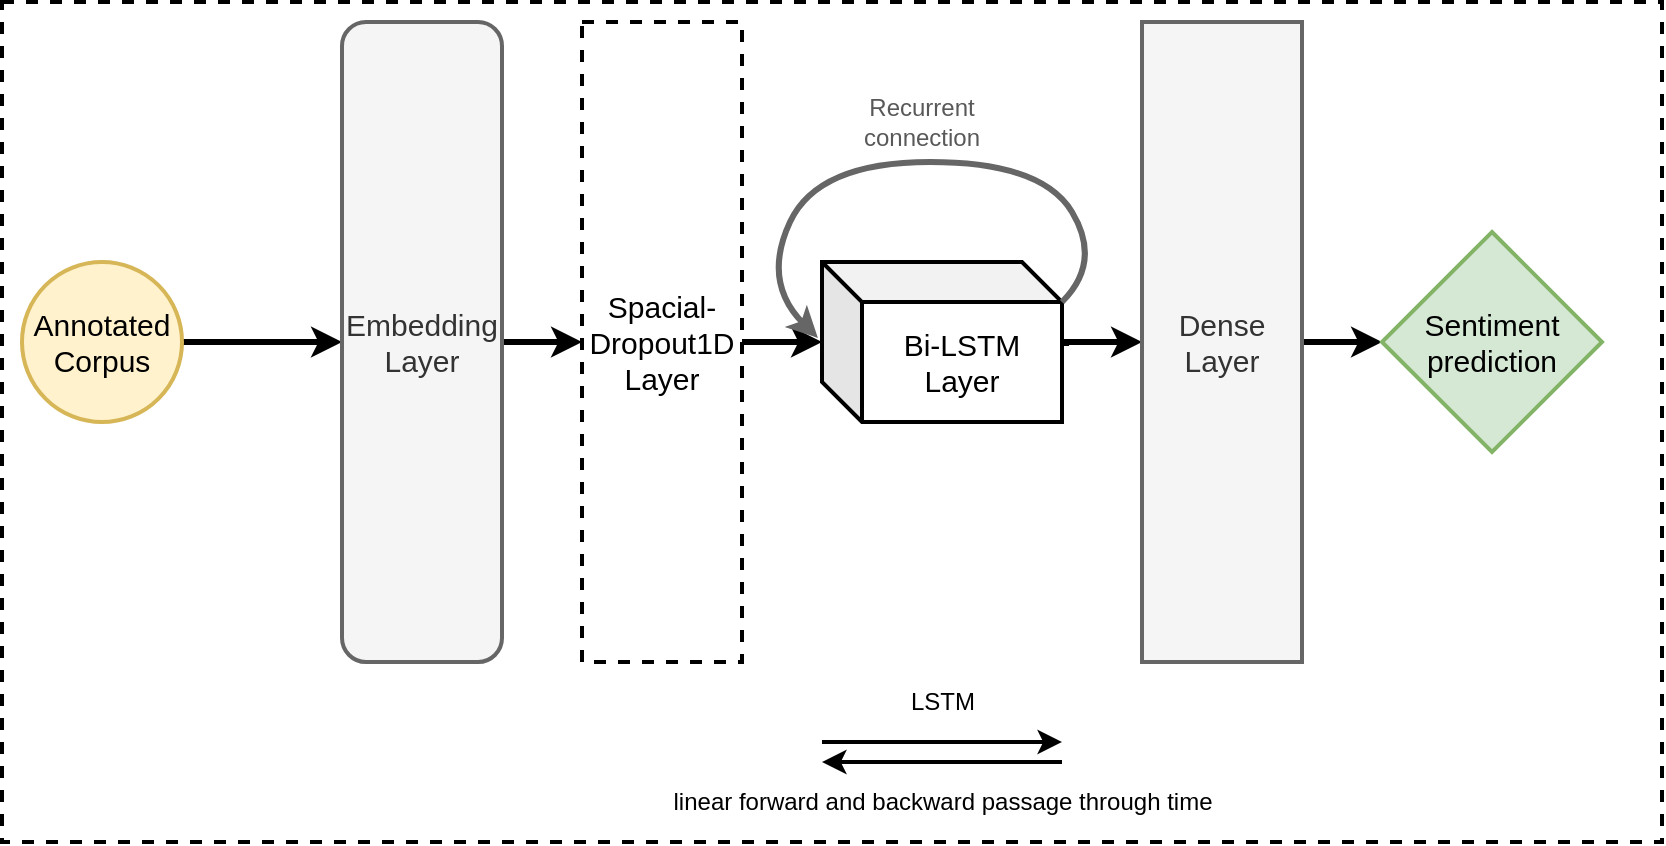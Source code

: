<mxfile version="14.8.4" type="github">
  <diagram id="Uovg6YuSNLJKUb7I6Q6U" name="Page-1">
    <mxGraphModel dx="1422" dy="751" grid="1" gridSize="10" guides="1" tooltips="1" connect="1" arrows="1" fold="1" page="1" pageScale="1" pageWidth="827" pageHeight="1169" math="0" shadow="0">
      <root>
        <mxCell id="0" />
        <mxCell id="1" parent="0" />
        <mxCell id="C6QmBlAjUVIIRl9YRSYg-1" style="edgeStyle=orthogonalEdgeStyle;rounded=0;orthogonalLoop=1;jettySize=auto;html=1;exitX=1;exitY=0.5;exitDx=0;exitDy=0;entryX=0;entryY=0.5;entryDx=0;entryDy=0;strokeWidth=3;" edge="1" parent="1" source="C6QmBlAjUVIIRl9YRSYg-2" target="C6QmBlAjUVIIRl9YRSYg-4">
          <mxGeometry relative="1" as="geometry" />
        </mxCell>
        <mxCell id="C6QmBlAjUVIIRl9YRSYg-2" value="&lt;font style=&quot;font-size: 15px&quot;&gt;Annotated Corpus&lt;/font&gt;" style="ellipse;whiteSpace=wrap;html=1;aspect=fixed;strokeWidth=2;fillColor=#fff2cc;strokeColor=#d6b656;" vertex="1" parent="1">
          <mxGeometry x="40" y="400" width="80" height="80" as="geometry" />
        </mxCell>
        <mxCell id="C6QmBlAjUVIIRl9YRSYg-3" style="edgeStyle=orthogonalEdgeStyle;rounded=0;orthogonalLoop=1;jettySize=auto;html=1;exitX=1;exitY=0.5;exitDx=0;exitDy=0;entryX=0;entryY=0.5;entryDx=0;entryDy=0;strokeWidth=3;" edge="1" parent="1" source="C6QmBlAjUVIIRl9YRSYg-4" target="C6QmBlAjUVIIRl9YRSYg-6">
          <mxGeometry relative="1" as="geometry" />
        </mxCell>
        <mxCell id="C6QmBlAjUVIIRl9YRSYg-4" value="&lt;font style=&quot;font-size: 15px&quot;&gt;Embedding Layer&lt;/font&gt;" style="rounded=1;whiteSpace=wrap;html=1;strokeWidth=2;fillColor=#f5f5f5;strokeColor=#666666;fontColor=#333333;" vertex="1" parent="1">
          <mxGeometry x="200" y="280" width="80" height="320" as="geometry" />
        </mxCell>
        <mxCell id="C6QmBlAjUVIIRl9YRSYg-5" style="edgeStyle=orthogonalEdgeStyle;rounded=0;orthogonalLoop=1;jettySize=auto;html=1;exitX=1;exitY=0.5;exitDx=0;exitDy=0;strokeWidth=3;" edge="1" parent="1" source="C6QmBlAjUVIIRl9YRSYg-6" target="C6QmBlAjUVIIRl9YRSYg-8">
          <mxGeometry relative="1" as="geometry" />
        </mxCell>
        <mxCell id="C6QmBlAjUVIIRl9YRSYg-6" value="&lt;font style=&quot;font-size: 15px&quot;&gt;Spacial-Dropout1D Layer&lt;/font&gt;" style="rounded=0;whiteSpace=wrap;html=1;strokeWidth=2;dashed=1;" vertex="1" parent="1">
          <mxGeometry x="320" y="280" width="80" height="320" as="geometry" />
        </mxCell>
        <mxCell id="C6QmBlAjUVIIRl9YRSYg-7" style="edgeStyle=orthogonalEdgeStyle;rounded=0;orthogonalLoop=1;jettySize=auto;html=1;exitX=1.017;exitY=0.525;exitDx=0;exitDy=0;exitPerimeter=0;strokeWidth=3;" edge="1" parent="1" source="C6QmBlAjUVIIRl9YRSYg-8" target="C6QmBlAjUVIIRl9YRSYg-10">
          <mxGeometry relative="1" as="geometry">
            <Array as="points">
              <mxPoint x="562" y="440" />
            </Array>
          </mxGeometry>
        </mxCell>
        <mxCell id="C6QmBlAjUVIIRl9YRSYg-8" value="&lt;font style=&quot;font-size: 15px&quot;&gt;Bi-LSTM Layer&lt;/font&gt;" style="shape=cube;whiteSpace=wrap;html=1;boundedLbl=1;backgroundOutline=1;darkOpacity=0.05;darkOpacity2=0.1;strokeWidth=2;" vertex="1" parent="1">
          <mxGeometry x="440" y="400" width="120" height="80" as="geometry" />
        </mxCell>
        <mxCell id="C6QmBlAjUVIIRl9YRSYg-9" style="edgeStyle=orthogonalEdgeStyle;rounded=0;orthogonalLoop=1;jettySize=auto;html=1;exitX=1;exitY=0.5;exitDx=0;exitDy=0;entryX=0;entryY=0.5;entryDx=0;entryDy=0;strokeWidth=3;" edge="1" parent="1" source="C6QmBlAjUVIIRl9YRSYg-10" target="C6QmBlAjUVIIRl9YRSYg-11">
          <mxGeometry relative="1" as="geometry" />
        </mxCell>
        <mxCell id="C6QmBlAjUVIIRl9YRSYg-10" value="&lt;font style=&quot;font-size: 15px&quot;&gt;Dense Layer&lt;/font&gt;" style="rounded=0;whiteSpace=wrap;html=1;strokeWidth=2;fillColor=#f5f5f5;strokeColor=#666666;fontColor=#333333;" vertex="1" parent="1">
          <mxGeometry x="600" y="280" width="80" height="320" as="geometry" />
        </mxCell>
        <mxCell id="C6QmBlAjUVIIRl9YRSYg-11" value="&lt;font style=&quot;font-size: 15px&quot;&gt;Sentiment prediction&lt;/font&gt;" style="rhombus;whiteSpace=wrap;html=1;strokeWidth=2;fillColor=#d5e8d4;strokeColor=#82b366;" vertex="1" parent="1">
          <mxGeometry x="720" y="385" width="110" height="110" as="geometry" />
        </mxCell>
        <mxCell id="C6QmBlAjUVIIRl9YRSYg-12" value="" style="curved=1;endArrow=classic;html=1;strokeWidth=3;entryX=-0.017;entryY=0.475;entryDx=0;entryDy=0;entryPerimeter=0;fillColor=#f5f5f5;strokeColor=#666666;" edge="1" parent="1" target="C6QmBlAjUVIIRl9YRSYg-8">
          <mxGeometry width="50" height="50" relative="1" as="geometry">
            <mxPoint x="560" y="420" as="sourcePoint" />
            <mxPoint x="420" y="410" as="targetPoint" />
            <Array as="points">
              <mxPoint x="580" y="400" />
              <mxPoint x="550" y="350" />
              <mxPoint x="438" y="350" />
              <mxPoint x="410" y="410" />
            </Array>
          </mxGeometry>
        </mxCell>
        <mxCell id="C6QmBlAjUVIIRl9YRSYg-13" value="&lt;font color=&quot;#595959&quot;&gt;Recurrent connection&lt;/font&gt;" style="text;html=1;strokeColor=none;fillColor=none;align=center;verticalAlign=middle;whiteSpace=wrap;rounded=0;dashed=1;" vertex="1" parent="1">
          <mxGeometry x="470" y="320" width="40" height="20" as="geometry" />
        </mxCell>
        <mxCell id="C6QmBlAjUVIIRl9YRSYg-14" value="" style="rounded=0;whiteSpace=wrap;html=1;dashed=1;strokeWidth=2;fillColor=none;" vertex="1" parent="1">
          <mxGeometry x="30" y="270" width="830" height="420" as="geometry" />
        </mxCell>
        <mxCell id="C6QmBlAjUVIIRl9YRSYg-17" value="" style="endArrow=classic;html=1;strokeWidth=2;" edge="1" parent="1">
          <mxGeometry width="50" height="50" relative="1" as="geometry">
            <mxPoint x="440" y="640" as="sourcePoint" />
            <mxPoint x="560" y="640" as="targetPoint" />
          </mxGeometry>
        </mxCell>
        <mxCell id="C6QmBlAjUVIIRl9YRSYg-18" value="linear forward and backward passage through time" style="text;html=1;align=center;verticalAlign=middle;resizable=0;points=[];autosize=1;strokeColor=none;" vertex="1" parent="1">
          <mxGeometry x="355" y="660" width="290" height="20" as="geometry" />
        </mxCell>
        <mxCell id="C6QmBlAjUVIIRl9YRSYg-19" value="LSTM" style="text;html=1;align=center;verticalAlign=middle;resizable=0;points=[];autosize=1;strokeColor=none;" vertex="1" parent="1">
          <mxGeometry x="475" y="610" width="50" height="20" as="geometry" />
        </mxCell>
        <mxCell id="C6QmBlAjUVIIRl9YRSYg-20" value="" style="endArrow=classic;html=1;strokeWidth=2;" edge="1" parent="1">
          <mxGeometry width="50" height="50" relative="1" as="geometry">
            <mxPoint x="560" y="650" as="sourcePoint" />
            <mxPoint x="440" y="650" as="targetPoint" />
          </mxGeometry>
        </mxCell>
      </root>
    </mxGraphModel>
  </diagram>
</mxfile>
